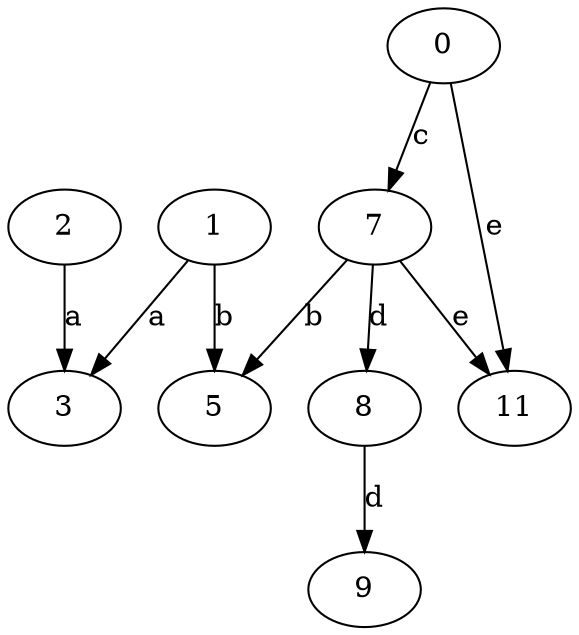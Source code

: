 strict digraph  {
1;
0;
2;
3;
5;
7;
8;
9;
11;
1 -> 3  [label=a];
1 -> 5  [label=b];
0 -> 7  [label=c];
0 -> 11  [label=e];
2 -> 3  [label=a];
7 -> 5  [label=b];
7 -> 8  [label=d];
7 -> 11  [label=e];
8 -> 9  [label=d];
}
